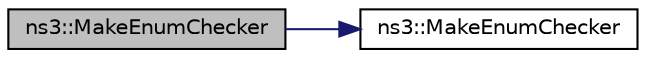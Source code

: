 digraph "ns3::MakeEnumChecker"
{
 // LATEX_PDF_SIZE
  edge [fontname="Helvetica",fontsize="10",labelfontname="Helvetica",labelfontsize="10"];
  node [fontname="Helvetica",fontsize="10",shape=record];
  rankdir="LR";
  Node1 [label="ns3::MakeEnumChecker",height=0.2,width=0.4,color="black", fillcolor="grey75", style="filled", fontcolor="black",tooltip="Handler for enum value, name pairs other than the default."];
  Node1 -> Node2 [color="midnightblue",fontsize="10",style="solid",fontname="Helvetica"];
  Node2 [label="ns3::MakeEnumChecker",height=0.2,width=0.4,color="black", fillcolor="white", style="filled",URL="$namespacens3.html#a657c5b8b26adf9b07deb4701d5e27169",tooltip="Make an EnumChecker pre-configured with a set of allowed values by name."];
}
